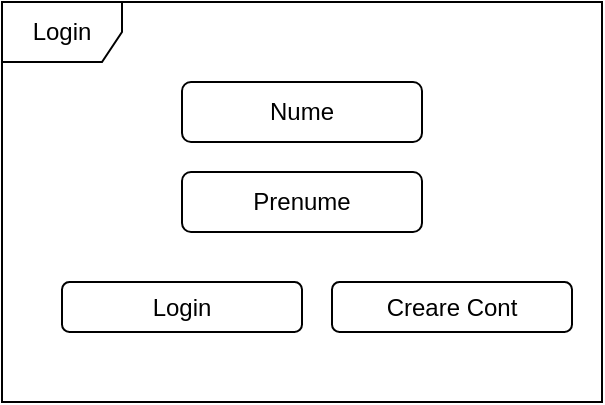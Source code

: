 <mxfile version="12.3.2" type="device" pages="1"><diagram id="sBYDRLmpY_ttSQ7PHe7i" name="Page-1"><mxGraphModel dx="1024" dy="485" grid="1" gridSize="10" guides="1" tooltips="1" connect="1" arrows="1" fold="1" page="1" pageScale="1" pageWidth="850" pageHeight="1100" background="#ffffff" math="0" shadow="0"><root><mxCell id="0"/><mxCell id="1" parent="0"/><mxCell id="v69tRLg_azuTxCSdkmiB-1" value="Login" style="shape=umlFrame;whiteSpace=wrap;html=1;" vertex="1" parent="1"><mxGeometry x="275" y="140" width="300" height="200" as="geometry"/></mxCell><mxCell id="v69tRLg_azuTxCSdkmiB-2" value="Nume" style="rounded=1;whiteSpace=wrap;html=1;" vertex="1" parent="1"><mxGeometry x="365" y="180" width="120" height="30" as="geometry"/></mxCell><mxCell id="v69tRLg_azuTxCSdkmiB-3" value="Prenume" style="rounded=1;whiteSpace=wrap;html=1;" vertex="1" parent="1"><mxGeometry x="365" y="225" width="120" height="30" as="geometry"/></mxCell><mxCell id="v69tRLg_azuTxCSdkmiB-4" value="Login" style="rounded=1;whiteSpace=wrap;html=1;" vertex="1" parent="1"><mxGeometry x="305" y="280" width="120" height="25" as="geometry"/></mxCell><mxCell id="v69tRLg_azuTxCSdkmiB-6" value="Creare Cont" style="rounded=1;whiteSpace=wrap;html=1;" vertex="1" parent="1"><mxGeometry x="440" y="280" width="120" height="25" as="geometry"/></mxCell></root></mxGraphModel></diagram></mxfile>